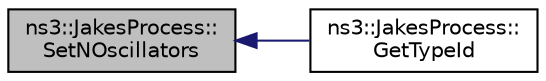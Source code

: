 digraph "ns3::JakesProcess::SetNOscillators"
{
  edge [fontname="Helvetica",fontsize="10",labelfontname="Helvetica",labelfontsize="10"];
  node [fontname="Helvetica",fontsize="10",shape=record];
  rankdir="LR";
  Node1 [label="ns3::JakesProcess::\lSetNOscillators",height=0.2,width=0.4,color="black", fillcolor="grey75", style="filled", fontcolor="black"];
  Node1 -> Node2 [dir="back",color="midnightblue",fontsize="10",style="solid"];
  Node2 [label="ns3::JakesProcess::\lGetTypeId",height=0.2,width=0.4,color="black", fillcolor="white", style="filled",URL="$df/d08/classns3_1_1JakesProcess.html#ad91f96bbc00fc188c9495f8098062b9f",tooltip="Get the type ID. "];
}

